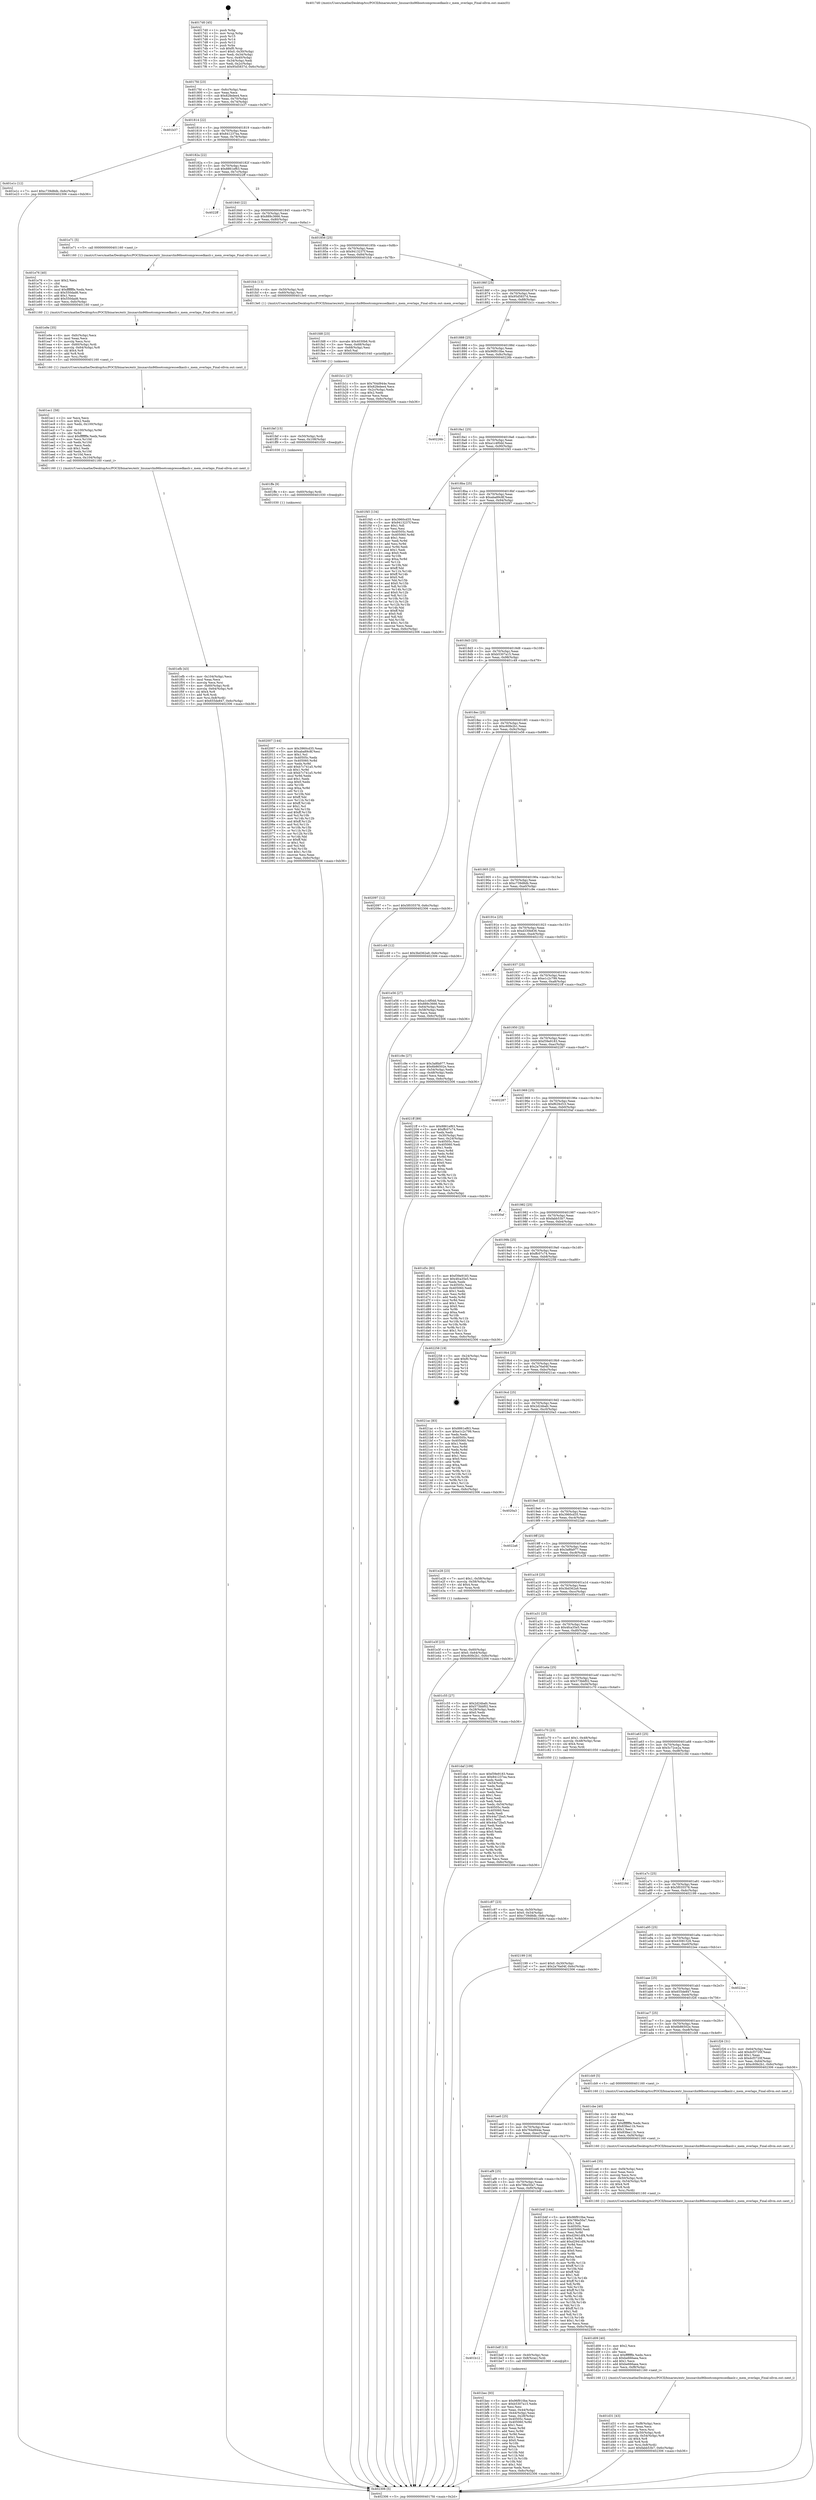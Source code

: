 digraph "0x4017d0" {
  label = "0x4017d0 (/mnt/c/Users/mathe/Desktop/tcc/POCII/binaries/extr_linuxarchx86bootcompressedkaslr.c_mem_overlaps_Final-ollvm.out::main(0))"
  labelloc = "t"
  node[shape=record]

  Entry [label="",width=0.3,height=0.3,shape=circle,fillcolor=black,style=filled]
  "0x4017fd" [label="{
     0x4017fd [23]\l
     | [instrs]\l
     &nbsp;&nbsp;0x4017fd \<+3\>: mov -0x6c(%rbp),%eax\l
     &nbsp;&nbsp;0x401800 \<+2\>: mov %eax,%ecx\l
     &nbsp;&nbsp;0x401802 \<+6\>: sub $0x82fedee4,%ecx\l
     &nbsp;&nbsp;0x401808 \<+3\>: mov %eax,-0x70(%rbp)\l
     &nbsp;&nbsp;0x40180b \<+3\>: mov %ecx,-0x74(%rbp)\l
     &nbsp;&nbsp;0x40180e \<+6\>: je 0000000000401b37 \<main+0x367\>\l
  }"]
  "0x401b37" [label="{
     0x401b37\l
  }", style=dashed]
  "0x401814" [label="{
     0x401814 [22]\l
     | [instrs]\l
     &nbsp;&nbsp;0x401814 \<+5\>: jmp 0000000000401819 \<main+0x49\>\l
     &nbsp;&nbsp;0x401819 \<+3\>: mov -0x70(%rbp),%eax\l
     &nbsp;&nbsp;0x40181c \<+5\>: sub $0x841237ea,%eax\l
     &nbsp;&nbsp;0x401821 \<+3\>: mov %eax,-0x78(%rbp)\l
     &nbsp;&nbsp;0x401824 \<+6\>: je 0000000000401e1c \<main+0x64c\>\l
  }"]
  Exit [label="",width=0.3,height=0.3,shape=circle,fillcolor=black,style=filled,peripheries=2]
  "0x401e1c" [label="{
     0x401e1c [12]\l
     | [instrs]\l
     &nbsp;&nbsp;0x401e1c \<+7\>: movl $0xc739d8db,-0x6c(%rbp)\l
     &nbsp;&nbsp;0x401e23 \<+5\>: jmp 0000000000402306 \<main+0xb36\>\l
  }"]
  "0x40182a" [label="{
     0x40182a [22]\l
     | [instrs]\l
     &nbsp;&nbsp;0x40182a \<+5\>: jmp 000000000040182f \<main+0x5f\>\l
     &nbsp;&nbsp;0x40182f \<+3\>: mov -0x70(%rbp),%eax\l
     &nbsp;&nbsp;0x401832 \<+5\>: sub $0x8861ef63,%eax\l
     &nbsp;&nbsp;0x401837 \<+3\>: mov %eax,-0x7c(%rbp)\l
     &nbsp;&nbsp;0x40183a \<+6\>: je 00000000004022ff \<main+0xb2f\>\l
  }"]
  "0x402007" [label="{
     0x402007 [144]\l
     | [instrs]\l
     &nbsp;&nbsp;0x402007 \<+5\>: mov $0x3960cd35,%eax\l
     &nbsp;&nbsp;0x40200c \<+5\>: mov $0xaba89c8f,%esi\l
     &nbsp;&nbsp;0x402011 \<+2\>: mov $0x1,%cl\l
     &nbsp;&nbsp;0x402013 \<+7\>: mov 0x40505c,%edx\l
     &nbsp;&nbsp;0x40201a \<+8\>: mov 0x405060,%r8d\l
     &nbsp;&nbsp;0x402022 \<+3\>: mov %edx,%r9d\l
     &nbsp;&nbsp;0x402025 \<+7\>: add $0xb7c741a5,%r9d\l
     &nbsp;&nbsp;0x40202c \<+4\>: sub $0x1,%r9d\l
     &nbsp;&nbsp;0x402030 \<+7\>: sub $0xb7c741a5,%r9d\l
     &nbsp;&nbsp;0x402037 \<+4\>: imul %r9d,%edx\l
     &nbsp;&nbsp;0x40203b \<+3\>: and $0x1,%edx\l
     &nbsp;&nbsp;0x40203e \<+3\>: cmp $0x0,%edx\l
     &nbsp;&nbsp;0x402041 \<+4\>: sete %r10b\l
     &nbsp;&nbsp;0x402045 \<+4\>: cmp $0xa,%r8d\l
     &nbsp;&nbsp;0x402049 \<+4\>: setl %r11b\l
     &nbsp;&nbsp;0x40204d \<+3\>: mov %r10b,%bl\l
     &nbsp;&nbsp;0x402050 \<+3\>: xor $0xff,%bl\l
     &nbsp;&nbsp;0x402053 \<+3\>: mov %r11b,%r14b\l
     &nbsp;&nbsp;0x402056 \<+4\>: xor $0xff,%r14b\l
     &nbsp;&nbsp;0x40205a \<+3\>: xor $0x1,%cl\l
     &nbsp;&nbsp;0x40205d \<+3\>: mov %bl,%r15b\l
     &nbsp;&nbsp;0x402060 \<+4\>: and $0xff,%r15b\l
     &nbsp;&nbsp;0x402064 \<+3\>: and %cl,%r10b\l
     &nbsp;&nbsp;0x402067 \<+3\>: mov %r14b,%r12b\l
     &nbsp;&nbsp;0x40206a \<+4\>: and $0xff,%r12b\l
     &nbsp;&nbsp;0x40206e \<+3\>: and %cl,%r11b\l
     &nbsp;&nbsp;0x402071 \<+3\>: or %r10b,%r15b\l
     &nbsp;&nbsp;0x402074 \<+3\>: or %r11b,%r12b\l
     &nbsp;&nbsp;0x402077 \<+3\>: xor %r12b,%r15b\l
     &nbsp;&nbsp;0x40207a \<+3\>: or %r14b,%bl\l
     &nbsp;&nbsp;0x40207d \<+3\>: xor $0xff,%bl\l
     &nbsp;&nbsp;0x402080 \<+3\>: or $0x1,%cl\l
     &nbsp;&nbsp;0x402083 \<+2\>: and %cl,%bl\l
     &nbsp;&nbsp;0x402085 \<+3\>: or %bl,%r15b\l
     &nbsp;&nbsp;0x402088 \<+4\>: test $0x1,%r15b\l
     &nbsp;&nbsp;0x40208c \<+3\>: cmovne %esi,%eax\l
     &nbsp;&nbsp;0x40208f \<+3\>: mov %eax,-0x6c(%rbp)\l
     &nbsp;&nbsp;0x402092 \<+5\>: jmp 0000000000402306 \<main+0xb36\>\l
  }"]
  "0x4022ff" [label="{
     0x4022ff\l
  }", style=dashed]
  "0x401840" [label="{
     0x401840 [22]\l
     | [instrs]\l
     &nbsp;&nbsp;0x401840 \<+5\>: jmp 0000000000401845 \<main+0x75\>\l
     &nbsp;&nbsp;0x401845 \<+3\>: mov -0x70(%rbp),%eax\l
     &nbsp;&nbsp;0x401848 \<+5\>: sub $0x889c3666,%eax\l
     &nbsp;&nbsp;0x40184d \<+3\>: mov %eax,-0x80(%rbp)\l
     &nbsp;&nbsp;0x401850 \<+6\>: je 0000000000401e71 \<main+0x6a1\>\l
  }"]
  "0x401ffe" [label="{
     0x401ffe [9]\l
     | [instrs]\l
     &nbsp;&nbsp;0x401ffe \<+4\>: mov -0x60(%rbp),%rdi\l
     &nbsp;&nbsp;0x402002 \<+5\>: call 0000000000401030 \<free@plt\>\l
     | [calls]\l
     &nbsp;&nbsp;0x401030 \{1\} (unknown)\l
  }"]
  "0x401e71" [label="{
     0x401e71 [5]\l
     | [instrs]\l
     &nbsp;&nbsp;0x401e71 \<+5\>: call 0000000000401160 \<next_i\>\l
     | [calls]\l
     &nbsp;&nbsp;0x401160 \{1\} (/mnt/c/Users/mathe/Desktop/tcc/POCII/binaries/extr_linuxarchx86bootcompressedkaslr.c_mem_overlaps_Final-ollvm.out::next_i)\l
  }"]
  "0x401856" [label="{
     0x401856 [25]\l
     | [instrs]\l
     &nbsp;&nbsp;0x401856 \<+5\>: jmp 000000000040185b \<main+0x8b\>\l
     &nbsp;&nbsp;0x40185b \<+3\>: mov -0x70(%rbp),%eax\l
     &nbsp;&nbsp;0x40185e \<+5\>: sub $0x9413237f,%eax\l
     &nbsp;&nbsp;0x401863 \<+6\>: mov %eax,-0x84(%rbp)\l
     &nbsp;&nbsp;0x401869 \<+6\>: je 0000000000401fcb \<main+0x7fb\>\l
  }"]
  "0x401fef" [label="{
     0x401fef [15]\l
     | [instrs]\l
     &nbsp;&nbsp;0x401fef \<+4\>: mov -0x50(%rbp),%rdi\l
     &nbsp;&nbsp;0x401ff3 \<+6\>: mov %eax,-0x108(%rbp)\l
     &nbsp;&nbsp;0x401ff9 \<+5\>: call 0000000000401030 \<free@plt\>\l
     | [calls]\l
     &nbsp;&nbsp;0x401030 \{1\} (unknown)\l
  }"]
  "0x401fcb" [label="{
     0x401fcb [13]\l
     | [instrs]\l
     &nbsp;&nbsp;0x401fcb \<+4\>: mov -0x50(%rbp),%rdi\l
     &nbsp;&nbsp;0x401fcf \<+4\>: mov -0x60(%rbp),%rsi\l
     &nbsp;&nbsp;0x401fd3 \<+5\>: call 00000000004013e0 \<mem_overlaps\>\l
     | [calls]\l
     &nbsp;&nbsp;0x4013e0 \{1\} (/mnt/c/Users/mathe/Desktop/tcc/POCII/binaries/extr_linuxarchx86bootcompressedkaslr.c_mem_overlaps_Final-ollvm.out::mem_overlaps)\l
  }"]
  "0x40186f" [label="{
     0x40186f [25]\l
     | [instrs]\l
     &nbsp;&nbsp;0x40186f \<+5\>: jmp 0000000000401874 \<main+0xa4\>\l
     &nbsp;&nbsp;0x401874 \<+3\>: mov -0x70(%rbp),%eax\l
     &nbsp;&nbsp;0x401877 \<+5\>: sub $0x95d5837d,%eax\l
     &nbsp;&nbsp;0x40187c \<+6\>: mov %eax,-0x88(%rbp)\l
     &nbsp;&nbsp;0x401882 \<+6\>: je 0000000000401b1c \<main+0x34c\>\l
  }"]
  "0x401fd8" [label="{
     0x401fd8 [23]\l
     | [instrs]\l
     &nbsp;&nbsp;0x401fd8 \<+10\>: movabs $0x4030b6,%rdi\l
     &nbsp;&nbsp;0x401fe2 \<+3\>: mov %eax,-0x68(%rbp)\l
     &nbsp;&nbsp;0x401fe5 \<+3\>: mov -0x68(%rbp),%esi\l
     &nbsp;&nbsp;0x401fe8 \<+2\>: mov $0x0,%al\l
     &nbsp;&nbsp;0x401fea \<+5\>: call 0000000000401040 \<printf@plt\>\l
     | [calls]\l
     &nbsp;&nbsp;0x401040 \{1\} (unknown)\l
  }"]
  "0x401b1c" [label="{
     0x401b1c [27]\l
     | [instrs]\l
     &nbsp;&nbsp;0x401b1c \<+5\>: mov $0x764d944e,%eax\l
     &nbsp;&nbsp;0x401b21 \<+5\>: mov $0x82fedee4,%ecx\l
     &nbsp;&nbsp;0x401b26 \<+3\>: mov -0x2c(%rbp),%edx\l
     &nbsp;&nbsp;0x401b29 \<+3\>: cmp $0x2,%edx\l
     &nbsp;&nbsp;0x401b2c \<+3\>: cmovne %ecx,%eax\l
     &nbsp;&nbsp;0x401b2f \<+3\>: mov %eax,-0x6c(%rbp)\l
     &nbsp;&nbsp;0x401b32 \<+5\>: jmp 0000000000402306 \<main+0xb36\>\l
  }"]
  "0x401888" [label="{
     0x401888 [25]\l
     | [instrs]\l
     &nbsp;&nbsp;0x401888 \<+5\>: jmp 000000000040188d \<main+0xbd\>\l
     &nbsp;&nbsp;0x40188d \<+3\>: mov -0x70(%rbp),%eax\l
     &nbsp;&nbsp;0x401890 \<+5\>: sub $0x96f910be,%eax\l
     &nbsp;&nbsp;0x401895 \<+6\>: mov %eax,-0x8c(%rbp)\l
     &nbsp;&nbsp;0x40189b \<+6\>: je 000000000040226b \<main+0xa9b\>\l
  }"]
  "0x402306" [label="{
     0x402306 [5]\l
     | [instrs]\l
     &nbsp;&nbsp;0x402306 \<+5\>: jmp 00000000004017fd \<main+0x2d\>\l
  }"]
  "0x4017d0" [label="{
     0x4017d0 [45]\l
     | [instrs]\l
     &nbsp;&nbsp;0x4017d0 \<+1\>: push %rbp\l
     &nbsp;&nbsp;0x4017d1 \<+3\>: mov %rsp,%rbp\l
     &nbsp;&nbsp;0x4017d4 \<+2\>: push %r15\l
     &nbsp;&nbsp;0x4017d6 \<+2\>: push %r14\l
     &nbsp;&nbsp;0x4017d8 \<+2\>: push %r12\l
     &nbsp;&nbsp;0x4017da \<+1\>: push %rbx\l
     &nbsp;&nbsp;0x4017db \<+7\>: sub $0xf0,%rsp\l
     &nbsp;&nbsp;0x4017e2 \<+7\>: movl $0x0,-0x30(%rbp)\l
     &nbsp;&nbsp;0x4017e9 \<+3\>: mov %edi,-0x34(%rbp)\l
     &nbsp;&nbsp;0x4017ec \<+4\>: mov %rsi,-0x40(%rbp)\l
     &nbsp;&nbsp;0x4017f0 \<+3\>: mov -0x34(%rbp),%edi\l
     &nbsp;&nbsp;0x4017f3 \<+3\>: mov %edi,-0x2c(%rbp)\l
     &nbsp;&nbsp;0x4017f6 \<+7\>: movl $0x95d5837d,-0x6c(%rbp)\l
  }"]
  "0x401efb" [label="{
     0x401efb [43]\l
     | [instrs]\l
     &nbsp;&nbsp;0x401efb \<+6\>: mov -0x104(%rbp),%ecx\l
     &nbsp;&nbsp;0x401f01 \<+3\>: imul %eax,%ecx\l
     &nbsp;&nbsp;0x401f04 \<+3\>: movslq %ecx,%rsi\l
     &nbsp;&nbsp;0x401f07 \<+4\>: mov -0x60(%rbp),%rdi\l
     &nbsp;&nbsp;0x401f0b \<+4\>: movslq -0x64(%rbp),%r8\l
     &nbsp;&nbsp;0x401f0f \<+4\>: shl $0x4,%r8\l
     &nbsp;&nbsp;0x401f13 \<+3\>: add %r8,%rdi\l
     &nbsp;&nbsp;0x401f16 \<+4\>: mov %rsi,0x8(%rdi)\l
     &nbsp;&nbsp;0x401f1a \<+7\>: movl $0x655de847,-0x6c(%rbp)\l
     &nbsp;&nbsp;0x401f21 \<+5\>: jmp 0000000000402306 \<main+0xb36\>\l
  }"]
  "0x40226b" [label="{
     0x40226b\l
  }", style=dashed]
  "0x4018a1" [label="{
     0x4018a1 [25]\l
     | [instrs]\l
     &nbsp;&nbsp;0x4018a1 \<+5\>: jmp 00000000004018a6 \<main+0xd6\>\l
     &nbsp;&nbsp;0x4018a6 \<+3\>: mov -0x70(%rbp),%eax\l
     &nbsp;&nbsp;0x4018a9 \<+5\>: sub $0xa1c4f0dd,%eax\l
     &nbsp;&nbsp;0x4018ae \<+6\>: mov %eax,-0x90(%rbp)\l
     &nbsp;&nbsp;0x4018b4 \<+6\>: je 0000000000401f45 \<main+0x775\>\l
  }"]
  "0x401ec1" [label="{
     0x401ec1 [58]\l
     | [instrs]\l
     &nbsp;&nbsp;0x401ec1 \<+2\>: xor %ecx,%ecx\l
     &nbsp;&nbsp;0x401ec3 \<+5\>: mov $0x2,%edx\l
     &nbsp;&nbsp;0x401ec8 \<+6\>: mov %edx,-0x100(%rbp)\l
     &nbsp;&nbsp;0x401ece \<+1\>: cltd\l
     &nbsp;&nbsp;0x401ecf \<+7\>: mov -0x100(%rbp),%r9d\l
     &nbsp;&nbsp;0x401ed6 \<+3\>: idiv %r9d\l
     &nbsp;&nbsp;0x401ed9 \<+6\>: imul $0xfffffffe,%edx,%edx\l
     &nbsp;&nbsp;0x401edf \<+3\>: mov %ecx,%r10d\l
     &nbsp;&nbsp;0x401ee2 \<+3\>: sub %edx,%r10d\l
     &nbsp;&nbsp;0x401ee5 \<+2\>: mov %ecx,%edx\l
     &nbsp;&nbsp;0x401ee7 \<+3\>: sub $0x1,%edx\l
     &nbsp;&nbsp;0x401eea \<+3\>: add %edx,%r10d\l
     &nbsp;&nbsp;0x401eed \<+3\>: sub %r10d,%ecx\l
     &nbsp;&nbsp;0x401ef0 \<+6\>: mov %ecx,-0x104(%rbp)\l
     &nbsp;&nbsp;0x401ef6 \<+5\>: call 0000000000401160 \<next_i\>\l
     | [calls]\l
     &nbsp;&nbsp;0x401160 \{1\} (/mnt/c/Users/mathe/Desktop/tcc/POCII/binaries/extr_linuxarchx86bootcompressedkaslr.c_mem_overlaps_Final-ollvm.out::next_i)\l
  }"]
  "0x401f45" [label="{
     0x401f45 [134]\l
     | [instrs]\l
     &nbsp;&nbsp;0x401f45 \<+5\>: mov $0x3960cd35,%eax\l
     &nbsp;&nbsp;0x401f4a \<+5\>: mov $0x9413237f,%ecx\l
     &nbsp;&nbsp;0x401f4f \<+2\>: mov $0x1,%dl\l
     &nbsp;&nbsp;0x401f51 \<+2\>: xor %esi,%esi\l
     &nbsp;&nbsp;0x401f53 \<+7\>: mov 0x40505c,%edi\l
     &nbsp;&nbsp;0x401f5a \<+8\>: mov 0x405060,%r8d\l
     &nbsp;&nbsp;0x401f62 \<+3\>: sub $0x1,%esi\l
     &nbsp;&nbsp;0x401f65 \<+3\>: mov %edi,%r9d\l
     &nbsp;&nbsp;0x401f68 \<+3\>: add %esi,%r9d\l
     &nbsp;&nbsp;0x401f6b \<+4\>: imul %r9d,%edi\l
     &nbsp;&nbsp;0x401f6f \<+3\>: and $0x1,%edi\l
     &nbsp;&nbsp;0x401f72 \<+3\>: cmp $0x0,%edi\l
     &nbsp;&nbsp;0x401f75 \<+4\>: sete %r10b\l
     &nbsp;&nbsp;0x401f79 \<+4\>: cmp $0xa,%r8d\l
     &nbsp;&nbsp;0x401f7d \<+4\>: setl %r11b\l
     &nbsp;&nbsp;0x401f81 \<+3\>: mov %r10b,%bl\l
     &nbsp;&nbsp;0x401f84 \<+3\>: xor $0xff,%bl\l
     &nbsp;&nbsp;0x401f87 \<+3\>: mov %r11b,%r14b\l
     &nbsp;&nbsp;0x401f8a \<+4\>: xor $0xff,%r14b\l
     &nbsp;&nbsp;0x401f8e \<+3\>: xor $0x0,%dl\l
     &nbsp;&nbsp;0x401f91 \<+3\>: mov %bl,%r15b\l
     &nbsp;&nbsp;0x401f94 \<+4\>: and $0x0,%r15b\l
     &nbsp;&nbsp;0x401f98 \<+3\>: and %dl,%r10b\l
     &nbsp;&nbsp;0x401f9b \<+3\>: mov %r14b,%r12b\l
     &nbsp;&nbsp;0x401f9e \<+4\>: and $0x0,%r12b\l
     &nbsp;&nbsp;0x401fa2 \<+3\>: and %dl,%r11b\l
     &nbsp;&nbsp;0x401fa5 \<+3\>: or %r10b,%r15b\l
     &nbsp;&nbsp;0x401fa8 \<+3\>: or %r11b,%r12b\l
     &nbsp;&nbsp;0x401fab \<+3\>: xor %r12b,%r15b\l
     &nbsp;&nbsp;0x401fae \<+3\>: or %r14b,%bl\l
     &nbsp;&nbsp;0x401fb1 \<+3\>: xor $0xff,%bl\l
     &nbsp;&nbsp;0x401fb4 \<+3\>: or $0x0,%dl\l
     &nbsp;&nbsp;0x401fb7 \<+2\>: and %dl,%bl\l
     &nbsp;&nbsp;0x401fb9 \<+3\>: or %bl,%r15b\l
     &nbsp;&nbsp;0x401fbc \<+4\>: test $0x1,%r15b\l
     &nbsp;&nbsp;0x401fc0 \<+3\>: cmovne %ecx,%eax\l
     &nbsp;&nbsp;0x401fc3 \<+3\>: mov %eax,-0x6c(%rbp)\l
     &nbsp;&nbsp;0x401fc6 \<+5\>: jmp 0000000000402306 \<main+0xb36\>\l
  }"]
  "0x4018ba" [label="{
     0x4018ba [25]\l
     | [instrs]\l
     &nbsp;&nbsp;0x4018ba \<+5\>: jmp 00000000004018bf \<main+0xef\>\l
     &nbsp;&nbsp;0x4018bf \<+3\>: mov -0x70(%rbp),%eax\l
     &nbsp;&nbsp;0x4018c2 \<+5\>: sub $0xaba89c8f,%eax\l
     &nbsp;&nbsp;0x4018c7 \<+6\>: mov %eax,-0x94(%rbp)\l
     &nbsp;&nbsp;0x4018cd \<+6\>: je 0000000000402097 \<main+0x8c7\>\l
  }"]
  "0x401e9e" [label="{
     0x401e9e [35]\l
     | [instrs]\l
     &nbsp;&nbsp;0x401e9e \<+6\>: mov -0xfc(%rbp),%ecx\l
     &nbsp;&nbsp;0x401ea4 \<+3\>: imul %eax,%ecx\l
     &nbsp;&nbsp;0x401ea7 \<+3\>: movslq %ecx,%rsi\l
     &nbsp;&nbsp;0x401eaa \<+4\>: mov -0x60(%rbp),%rdi\l
     &nbsp;&nbsp;0x401eae \<+4\>: movslq -0x64(%rbp),%r8\l
     &nbsp;&nbsp;0x401eb2 \<+4\>: shl $0x4,%r8\l
     &nbsp;&nbsp;0x401eb6 \<+3\>: add %r8,%rdi\l
     &nbsp;&nbsp;0x401eb9 \<+3\>: mov %rsi,(%rdi)\l
     &nbsp;&nbsp;0x401ebc \<+5\>: call 0000000000401160 \<next_i\>\l
     | [calls]\l
     &nbsp;&nbsp;0x401160 \{1\} (/mnt/c/Users/mathe/Desktop/tcc/POCII/binaries/extr_linuxarchx86bootcompressedkaslr.c_mem_overlaps_Final-ollvm.out::next_i)\l
  }"]
  "0x402097" [label="{
     0x402097 [12]\l
     | [instrs]\l
     &nbsp;&nbsp;0x402097 \<+7\>: movl $0x5f035578,-0x6c(%rbp)\l
     &nbsp;&nbsp;0x40209e \<+5\>: jmp 0000000000402306 \<main+0xb36\>\l
  }"]
  "0x4018d3" [label="{
     0x4018d3 [25]\l
     | [instrs]\l
     &nbsp;&nbsp;0x4018d3 \<+5\>: jmp 00000000004018d8 \<main+0x108\>\l
     &nbsp;&nbsp;0x4018d8 \<+3\>: mov -0x70(%rbp),%eax\l
     &nbsp;&nbsp;0x4018db \<+5\>: sub $0xb5307a15,%eax\l
     &nbsp;&nbsp;0x4018e0 \<+6\>: mov %eax,-0x98(%rbp)\l
     &nbsp;&nbsp;0x4018e6 \<+6\>: je 0000000000401c49 \<main+0x479\>\l
  }"]
  "0x401e76" [label="{
     0x401e76 [40]\l
     | [instrs]\l
     &nbsp;&nbsp;0x401e76 \<+5\>: mov $0x2,%ecx\l
     &nbsp;&nbsp;0x401e7b \<+1\>: cltd\l
     &nbsp;&nbsp;0x401e7c \<+2\>: idiv %ecx\l
     &nbsp;&nbsp;0x401e7e \<+6\>: imul $0xfffffffe,%edx,%ecx\l
     &nbsp;&nbsp;0x401e84 \<+6\>: sub $0x550dad6,%ecx\l
     &nbsp;&nbsp;0x401e8a \<+3\>: add $0x1,%ecx\l
     &nbsp;&nbsp;0x401e8d \<+6\>: add $0x550dad6,%ecx\l
     &nbsp;&nbsp;0x401e93 \<+6\>: mov %ecx,-0xfc(%rbp)\l
     &nbsp;&nbsp;0x401e99 \<+5\>: call 0000000000401160 \<next_i\>\l
     | [calls]\l
     &nbsp;&nbsp;0x401160 \{1\} (/mnt/c/Users/mathe/Desktop/tcc/POCII/binaries/extr_linuxarchx86bootcompressedkaslr.c_mem_overlaps_Final-ollvm.out::next_i)\l
  }"]
  "0x401c49" [label="{
     0x401c49 [12]\l
     | [instrs]\l
     &nbsp;&nbsp;0x401c49 \<+7\>: movl $0x3bd362a9,-0x6c(%rbp)\l
     &nbsp;&nbsp;0x401c50 \<+5\>: jmp 0000000000402306 \<main+0xb36\>\l
  }"]
  "0x4018ec" [label="{
     0x4018ec [25]\l
     | [instrs]\l
     &nbsp;&nbsp;0x4018ec \<+5\>: jmp 00000000004018f1 \<main+0x121\>\l
     &nbsp;&nbsp;0x4018f1 \<+3\>: mov -0x70(%rbp),%eax\l
     &nbsp;&nbsp;0x4018f4 \<+5\>: sub $0xc60fe2b1,%eax\l
     &nbsp;&nbsp;0x4018f9 \<+6\>: mov %eax,-0x9c(%rbp)\l
     &nbsp;&nbsp;0x4018ff \<+6\>: je 0000000000401e56 \<main+0x686\>\l
  }"]
  "0x401e3f" [label="{
     0x401e3f [23]\l
     | [instrs]\l
     &nbsp;&nbsp;0x401e3f \<+4\>: mov %rax,-0x60(%rbp)\l
     &nbsp;&nbsp;0x401e43 \<+7\>: movl $0x0,-0x64(%rbp)\l
     &nbsp;&nbsp;0x401e4a \<+7\>: movl $0xc60fe2b1,-0x6c(%rbp)\l
     &nbsp;&nbsp;0x401e51 \<+5\>: jmp 0000000000402306 \<main+0xb36\>\l
  }"]
  "0x401e56" [label="{
     0x401e56 [27]\l
     | [instrs]\l
     &nbsp;&nbsp;0x401e56 \<+5\>: mov $0xa1c4f0dd,%eax\l
     &nbsp;&nbsp;0x401e5b \<+5\>: mov $0x889c3666,%ecx\l
     &nbsp;&nbsp;0x401e60 \<+3\>: mov -0x64(%rbp),%edx\l
     &nbsp;&nbsp;0x401e63 \<+3\>: cmp -0x58(%rbp),%edx\l
     &nbsp;&nbsp;0x401e66 \<+3\>: cmovl %ecx,%eax\l
     &nbsp;&nbsp;0x401e69 \<+3\>: mov %eax,-0x6c(%rbp)\l
     &nbsp;&nbsp;0x401e6c \<+5\>: jmp 0000000000402306 \<main+0xb36\>\l
  }"]
  "0x401905" [label="{
     0x401905 [25]\l
     | [instrs]\l
     &nbsp;&nbsp;0x401905 \<+5\>: jmp 000000000040190a \<main+0x13a\>\l
     &nbsp;&nbsp;0x40190a \<+3\>: mov -0x70(%rbp),%eax\l
     &nbsp;&nbsp;0x40190d \<+5\>: sub $0xc739d8db,%eax\l
     &nbsp;&nbsp;0x401912 \<+6\>: mov %eax,-0xa0(%rbp)\l
     &nbsp;&nbsp;0x401918 \<+6\>: je 0000000000401c9e \<main+0x4ce\>\l
  }"]
  "0x401d31" [label="{
     0x401d31 [43]\l
     | [instrs]\l
     &nbsp;&nbsp;0x401d31 \<+6\>: mov -0xf8(%rbp),%ecx\l
     &nbsp;&nbsp;0x401d37 \<+3\>: imul %eax,%ecx\l
     &nbsp;&nbsp;0x401d3a \<+3\>: movslq %ecx,%rsi\l
     &nbsp;&nbsp;0x401d3d \<+4\>: mov -0x50(%rbp),%rdi\l
     &nbsp;&nbsp;0x401d41 \<+4\>: movslq -0x54(%rbp),%r8\l
     &nbsp;&nbsp;0x401d45 \<+4\>: shl $0x4,%r8\l
     &nbsp;&nbsp;0x401d49 \<+3\>: add %r8,%rdi\l
     &nbsp;&nbsp;0x401d4c \<+4\>: mov %rsi,0x8(%rdi)\l
     &nbsp;&nbsp;0x401d50 \<+7\>: movl $0xfabb53b7,-0x6c(%rbp)\l
     &nbsp;&nbsp;0x401d57 \<+5\>: jmp 0000000000402306 \<main+0xb36\>\l
  }"]
  "0x401c9e" [label="{
     0x401c9e [27]\l
     | [instrs]\l
     &nbsp;&nbsp;0x401c9e \<+5\>: mov $0x3a8fa977,%eax\l
     &nbsp;&nbsp;0x401ca3 \<+5\>: mov $0x6b86502e,%ecx\l
     &nbsp;&nbsp;0x401ca8 \<+3\>: mov -0x54(%rbp),%edx\l
     &nbsp;&nbsp;0x401cab \<+3\>: cmp -0x48(%rbp),%edx\l
     &nbsp;&nbsp;0x401cae \<+3\>: cmovl %ecx,%eax\l
     &nbsp;&nbsp;0x401cb1 \<+3\>: mov %eax,-0x6c(%rbp)\l
     &nbsp;&nbsp;0x401cb4 \<+5\>: jmp 0000000000402306 \<main+0xb36\>\l
  }"]
  "0x40191e" [label="{
     0x40191e [25]\l
     | [instrs]\l
     &nbsp;&nbsp;0x40191e \<+5\>: jmp 0000000000401923 \<main+0x153\>\l
     &nbsp;&nbsp;0x401923 \<+3\>: mov -0x70(%rbp),%eax\l
     &nbsp;&nbsp;0x401926 \<+5\>: sub $0xd330b836,%eax\l
     &nbsp;&nbsp;0x40192b \<+6\>: mov %eax,-0xa4(%rbp)\l
     &nbsp;&nbsp;0x401931 \<+6\>: je 0000000000402102 \<main+0x932\>\l
  }"]
  "0x401d09" [label="{
     0x401d09 [40]\l
     | [instrs]\l
     &nbsp;&nbsp;0x401d09 \<+5\>: mov $0x2,%ecx\l
     &nbsp;&nbsp;0x401d0e \<+1\>: cltd\l
     &nbsp;&nbsp;0x401d0f \<+2\>: idiv %ecx\l
     &nbsp;&nbsp;0x401d11 \<+6\>: imul $0xfffffffe,%edx,%ecx\l
     &nbsp;&nbsp;0x401d17 \<+6\>: sub $0xbe666aea,%ecx\l
     &nbsp;&nbsp;0x401d1d \<+3\>: add $0x1,%ecx\l
     &nbsp;&nbsp;0x401d20 \<+6\>: add $0xbe666aea,%ecx\l
     &nbsp;&nbsp;0x401d26 \<+6\>: mov %ecx,-0xf8(%rbp)\l
     &nbsp;&nbsp;0x401d2c \<+5\>: call 0000000000401160 \<next_i\>\l
     | [calls]\l
     &nbsp;&nbsp;0x401160 \{1\} (/mnt/c/Users/mathe/Desktop/tcc/POCII/binaries/extr_linuxarchx86bootcompressedkaslr.c_mem_overlaps_Final-ollvm.out::next_i)\l
  }"]
  "0x402102" [label="{
     0x402102\l
  }", style=dashed]
  "0x401937" [label="{
     0x401937 [25]\l
     | [instrs]\l
     &nbsp;&nbsp;0x401937 \<+5\>: jmp 000000000040193c \<main+0x16c\>\l
     &nbsp;&nbsp;0x40193c \<+3\>: mov -0x70(%rbp),%eax\l
     &nbsp;&nbsp;0x40193f \<+5\>: sub $0xe1c2c799,%eax\l
     &nbsp;&nbsp;0x401944 \<+6\>: mov %eax,-0xa8(%rbp)\l
     &nbsp;&nbsp;0x40194a \<+6\>: je 00000000004021ff \<main+0xa2f\>\l
  }"]
  "0x401ce6" [label="{
     0x401ce6 [35]\l
     | [instrs]\l
     &nbsp;&nbsp;0x401ce6 \<+6\>: mov -0xf4(%rbp),%ecx\l
     &nbsp;&nbsp;0x401cec \<+3\>: imul %eax,%ecx\l
     &nbsp;&nbsp;0x401cef \<+3\>: movslq %ecx,%rsi\l
     &nbsp;&nbsp;0x401cf2 \<+4\>: mov -0x50(%rbp),%rdi\l
     &nbsp;&nbsp;0x401cf6 \<+4\>: movslq -0x54(%rbp),%r8\l
     &nbsp;&nbsp;0x401cfa \<+4\>: shl $0x4,%r8\l
     &nbsp;&nbsp;0x401cfe \<+3\>: add %r8,%rdi\l
     &nbsp;&nbsp;0x401d01 \<+3\>: mov %rsi,(%rdi)\l
     &nbsp;&nbsp;0x401d04 \<+5\>: call 0000000000401160 \<next_i\>\l
     | [calls]\l
     &nbsp;&nbsp;0x401160 \{1\} (/mnt/c/Users/mathe/Desktop/tcc/POCII/binaries/extr_linuxarchx86bootcompressedkaslr.c_mem_overlaps_Final-ollvm.out::next_i)\l
  }"]
  "0x4021ff" [label="{
     0x4021ff [89]\l
     | [instrs]\l
     &nbsp;&nbsp;0x4021ff \<+5\>: mov $0x8861ef63,%eax\l
     &nbsp;&nbsp;0x402204 \<+5\>: mov $0xffc07c74,%ecx\l
     &nbsp;&nbsp;0x402209 \<+2\>: xor %edx,%edx\l
     &nbsp;&nbsp;0x40220b \<+3\>: mov -0x30(%rbp),%esi\l
     &nbsp;&nbsp;0x40220e \<+3\>: mov %esi,-0x24(%rbp)\l
     &nbsp;&nbsp;0x402211 \<+7\>: mov 0x40505c,%esi\l
     &nbsp;&nbsp;0x402218 \<+7\>: mov 0x405060,%edi\l
     &nbsp;&nbsp;0x40221f \<+3\>: sub $0x1,%edx\l
     &nbsp;&nbsp;0x402222 \<+3\>: mov %esi,%r8d\l
     &nbsp;&nbsp;0x402225 \<+3\>: add %edx,%r8d\l
     &nbsp;&nbsp;0x402228 \<+4\>: imul %r8d,%esi\l
     &nbsp;&nbsp;0x40222c \<+3\>: and $0x1,%esi\l
     &nbsp;&nbsp;0x40222f \<+3\>: cmp $0x0,%esi\l
     &nbsp;&nbsp;0x402232 \<+4\>: sete %r9b\l
     &nbsp;&nbsp;0x402236 \<+3\>: cmp $0xa,%edi\l
     &nbsp;&nbsp;0x402239 \<+4\>: setl %r10b\l
     &nbsp;&nbsp;0x40223d \<+3\>: mov %r9b,%r11b\l
     &nbsp;&nbsp;0x402240 \<+3\>: and %r10b,%r11b\l
     &nbsp;&nbsp;0x402243 \<+3\>: xor %r10b,%r9b\l
     &nbsp;&nbsp;0x402246 \<+3\>: or %r9b,%r11b\l
     &nbsp;&nbsp;0x402249 \<+4\>: test $0x1,%r11b\l
     &nbsp;&nbsp;0x40224d \<+3\>: cmovne %ecx,%eax\l
     &nbsp;&nbsp;0x402250 \<+3\>: mov %eax,-0x6c(%rbp)\l
     &nbsp;&nbsp;0x402253 \<+5\>: jmp 0000000000402306 \<main+0xb36\>\l
  }"]
  "0x401950" [label="{
     0x401950 [25]\l
     | [instrs]\l
     &nbsp;&nbsp;0x401950 \<+5\>: jmp 0000000000401955 \<main+0x185\>\l
     &nbsp;&nbsp;0x401955 \<+3\>: mov -0x70(%rbp),%eax\l
     &nbsp;&nbsp;0x401958 \<+5\>: sub $0xf39e9183,%eax\l
     &nbsp;&nbsp;0x40195d \<+6\>: mov %eax,-0xac(%rbp)\l
     &nbsp;&nbsp;0x401963 \<+6\>: je 0000000000402287 \<main+0xab7\>\l
  }"]
  "0x401cbe" [label="{
     0x401cbe [40]\l
     | [instrs]\l
     &nbsp;&nbsp;0x401cbe \<+5\>: mov $0x2,%ecx\l
     &nbsp;&nbsp;0x401cc3 \<+1\>: cltd\l
     &nbsp;&nbsp;0x401cc4 \<+2\>: idiv %ecx\l
     &nbsp;&nbsp;0x401cc6 \<+6\>: imul $0xfffffffe,%edx,%ecx\l
     &nbsp;&nbsp;0x401ccc \<+6\>: add $0x83fea11b,%ecx\l
     &nbsp;&nbsp;0x401cd2 \<+3\>: add $0x1,%ecx\l
     &nbsp;&nbsp;0x401cd5 \<+6\>: sub $0x83fea11b,%ecx\l
     &nbsp;&nbsp;0x401cdb \<+6\>: mov %ecx,-0xf4(%rbp)\l
     &nbsp;&nbsp;0x401ce1 \<+5\>: call 0000000000401160 \<next_i\>\l
     | [calls]\l
     &nbsp;&nbsp;0x401160 \{1\} (/mnt/c/Users/mathe/Desktop/tcc/POCII/binaries/extr_linuxarchx86bootcompressedkaslr.c_mem_overlaps_Final-ollvm.out::next_i)\l
  }"]
  "0x402287" [label="{
     0x402287\l
  }", style=dashed]
  "0x401969" [label="{
     0x401969 [25]\l
     | [instrs]\l
     &nbsp;&nbsp;0x401969 \<+5\>: jmp 000000000040196e \<main+0x19e\>\l
     &nbsp;&nbsp;0x40196e \<+3\>: mov -0x70(%rbp),%eax\l
     &nbsp;&nbsp;0x401971 \<+5\>: sub $0xf629cf10,%eax\l
     &nbsp;&nbsp;0x401976 \<+6\>: mov %eax,-0xb0(%rbp)\l
     &nbsp;&nbsp;0x40197c \<+6\>: je 00000000004020af \<main+0x8df\>\l
  }"]
  "0x401c87" [label="{
     0x401c87 [23]\l
     | [instrs]\l
     &nbsp;&nbsp;0x401c87 \<+4\>: mov %rax,-0x50(%rbp)\l
     &nbsp;&nbsp;0x401c8b \<+7\>: movl $0x0,-0x54(%rbp)\l
     &nbsp;&nbsp;0x401c92 \<+7\>: movl $0xc739d8db,-0x6c(%rbp)\l
     &nbsp;&nbsp;0x401c99 \<+5\>: jmp 0000000000402306 \<main+0xb36\>\l
  }"]
  "0x4020af" [label="{
     0x4020af\l
  }", style=dashed]
  "0x401982" [label="{
     0x401982 [25]\l
     | [instrs]\l
     &nbsp;&nbsp;0x401982 \<+5\>: jmp 0000000000401987 \<main+0x1b7\>\l
     &nbsp;&nbsp;0x401987 \<+3\>: mov -0x70(%rbp),%eax\l
     &nbsp;&nbsp;0x40198a \<+5\>: sub $0xfabb53b7,%eax\l
     &nbsp;&nbsp;0x40198f \<+6\>: mov %eax,-0xb4(%rbp)\l
     &nbsp;&nbsp;0x401995 \<+6\>: je 0000000000401d5c \<main+0x58c\>\l
  }"]
  "0x401bec" [label="{
     0x401bec [93]\l
     | [instrs]\l
     &nbsp;&nbsp;0x401bec \<+5\>: mov $0x96f910be,%ecx\l
     &nbsp;&nbsp;0x401bf1 \<+5\>: mov $0xb5307a15,%edx\l
     &nbsp;&nbsp;0x401bf6 \<+2\>: xor %esi,%esi\l
     &nbsp;&nbsp;0x401bf8 \<+3\>: mov %eax,-0x44(%rbp)\l
     &nbsp;&nbsp;0x401bfb \<+3\>: mov -0x44(%rbp),%eax\l
     &nbsp;&nbsp;0x401bfe \<+3\>: mov %eax,-0x28(%rbp)\l
     &nbsp;&nbsp;0x401c01 \<+7\>: mov 0x40505c,%eax\l
     &nbsp;&nbsp;0x401c08 \<+8\>: mov 0x405060,%r8d\l
     &nbsp;&nbsp;0x401c10 \<+3\>: sub $0x1,%esi\l
     &nbsp;&nbsp;0x401c13 \<+3\>: mov %eax,%r9d\l
     &nbsp;&nbsp;0x401c16 \<+3\>: add %esi,%r9d\l
     &nbsp;&nbsp;0x401c19 \<+4\>: imul %r9d,%eax\l
     &nbsp;&nbsp;0x401c1d \<+3\>: and $0x1,%eax\l
     &nbsp;&nbsp;0x401c20 \<+3\>: cmp $0x0,%eax\l
     &nbsp;&nbsp;0x401c23 \<+4\>: sete %r10b\l
     &nbsp;&nbsp;0x401c27 \<+4\>: cmp $0xa,%r8d\l
     &nbsp;&nbsp;0x401c2b \<+4\>: setl %r11b\l
     &nbsp;&nbsp;0x401c2f \<+3\>: mov %r10b,%bl\l
     &nbsp;&nbsp;0x401c32 \<+3\>: and %r11b,%bl\l
     &nbsp;&nbsp;0x401c35 \<+3\>: xor %r11b,%r10b\l
     &nbsp;&nbsp;0x401c38 \<+3\>: or %r10b,%bl\l
     &nbsp;&nbsp;0x401c3b \<+3\>: test $0x1,%bl\l
     &nbsp;&nbsp;0x401c3e \<+3\>: cmovne %edx,%ecx\l
     &nbsp;&nbsp;0x401c41 \<+3\>: mov %ecx,-0x6c(%rbp)\l
     &nbsp;&nbsp;0x401c44 \<+5\>: jmp 0000000000402306 \<main+0xb36\>\l
  }"]
  "0x401d5c" [label="{
     0x401d5c [83]\l
     | [instrs]\l
     &nbsp;&nbsp;0x401d5c \<+5\>: mov $0xf39e9183,%eax\l
     &nbsp;&nbsp;0x401d61 \<+5\>: mov $0x4fca35e5,%ecx\l
     &nbsp;&nbsp;0x401d66 \<+2\>: xor %edx,%edx\l
     &nbsp;&nbsp;0x401d68 \<+7\>: mov 0x40505c,%esi\l
     &nbsp;&nbsp;0x401d6f \<+7\>: mov 0x405060,%edi\l
     &nbsp;&nbsp;0x401d76 \<+3\>: sub $0x1,%edx\l
     &nbsp;&nbsp;0x401d79 \<+3\>: mov %esi,%r8d\l
     &nbsp;&nbsp;0x401d7c \<+3\>: add %edx,%r8d\l
     &nbsp;&nbsp;0x401d7f \<+4\>: imul %r8d,%esi\l
     &nbsp;&nbsp;0x401d83 \<+3\>: and $0x1,%esi\l
     &nbsp;&nbsp;0x401d86 \<+3\>: cmp $0x0,%esi\l
     &nbsp;&nbsp;0x401d89 \<+4\>: sete %r9b\l
     &nbsp;&nbsp;0x401d8d \<+3\>: cmp $0xa,%edi\l
     &nbsp;&nbsp;0x401d90 \<+4\>: setl %r10b\l
     &nbsp;&nbsp;0x401d94 \<+3\>: mov %r9b,%r11b\l
     &nbsp;&nbsp;0x401d97 \<+3\>: and %r10b,%r11b\l
     &nbsp;&nbsp;0x401d9a \<+3\>: xor %r10b,%r9b\l
     &nbsp;&nbsp;0x401d9d \<+3\>: or %r9b,%r11b\l
     &nbsp;&nbsp;0x401da0 \<+4\>: test $0x1,%r11b\l
     &nbsp;&nbsp;0x401da4 \<+3\>: cmovne %ecx,%eax\l
     &nbsp;&nbsp;0x401da7 \<+3\>: mov %eax,-0x6c(%rbp)\l
     &nbsp;&nbsp;0x401daa \<+5\>: jmp 0000000000402306 \<main+0xb36\>\l
  }"]
  "0x40199b" [label="{
     0x40199b [25]\l
     | [instrs]\l
     &nbsp;&nbsp;0x40199b \<+5\>: jmp 00000000004019a0 \<main+0x1d0\>\l
     &nbsp;&nbsp;0x4019a0 \<+3\>: mov -0x70(%rbp),%eax\l
     &nbsp;&nbsp;0x4019a3 \<+5\>: sub $0xffc07c74,%eax\l
     &nbsp;&nbsp;0x4019a8 \<+6\>: mov %eax,-0xb8(%rbp)\l
     &nbsp;&nbsp;0x4019ae \<+6\>: je 0000000000402258 \<main+0xa88\>\l
  }"]
  "0x401b12" [label="{
     0x401b12\l
  }", style=dashed]
  "0x402258" [label="{
     0x402258 [19]\l
     | [instrs]\l
     &nbsp;&nbsp;0x402258 \<+3\>: mov -0x24(%rbp),%eax\l
     &nbsp;&nbsp;0x40225b \<+7\>: add $0xf0,%rsp\l
     &nbsp;&nbsp;0x402262 \<+1\>: pop %rbx\l
     &nbsp;&nbsp;0x402263 \<+2\>: pop %r12\l
     &nbsp;&nbsp;0x402265 \<+2\>: pop %r14\l
     &nbsp;&nbsp;0x402267 \<+2\>: pop %r15\l
     &nbsp;&nbsp;0x402269 \<+1\>: pop %rbp\l
     &nbsp;&nbsp;0x40226a \<+1\>: ret\l
  }"]
  "0x4019b4" [label="{
     0x4019b4 [25]\l
     | [instrs]\l
     &nbsp;&nbsp;0x4019b4 \<+5\>: jmp 00000000004019b9 \<main+0x1e9\>\l
     &nbsp;&nbsp;0x4019b9 \<+3\>: mov -0x70(%rbp),%eax\l
     &nbsp;&nbsp;0x4019bc \<+5\>: sub $0x2a76a04f,%eax\l
     &nbsp;&nbsp;0x4019c1 \<+6\>: mov %eax,-0xbc(%rbp)\l
     &nbsp;&nbsp;0x4019c7 \<+6\>: je 00000000004021ac \<main+0x9dc\>\l
  }"]
  "0x401bdf" [label="{
     0x401bdf [13]\l
     | [instrs]\l
     &nbsp;&nbsp;0x401bdf \<+4\>: mov -0x40(%rbp),%rax\l
     &nbsp;&nbsp;0x401be3 \<+4\>: mov 0x8(%rax),%rdi\l
     &nbsp;&nbsp;0x401be7 \<+5\>: call 0000000000401060 \<atoi@plt\>\l
     | [calls]\l
     &nbsp;&nbsp;0x401060 \{1\} (unknown)\l
  }"]
  "0x4021ac" [label="{
     0x4021ac [83]\l
     | [instrs]\l
     &nbsp;&nbsp;0x4021ac \<+5\>: mov $0x8861ef63,%eax\l
     &nbsp;&nbsp;0x4021b1 \<+5\>: mov $0xe1c2c799,%ecx\l
     &nbsp;&nbsp;0x4021b6 \<+2\>: xor %edx,%edx\l
     &nbsp;&nbsp;0x4021b8 \<+7\>: mov 0x40505c,%esi\l
     &nbsp;&nbsp;0x4021bf \<+7\>: mov 0x405060,%edi\l
     &nbsp;&nbsp;0x4021c6 \<+3\>: sub $0x1,%edx\l
     &nbsp;&nbsp;0x4021c9 \<+3\>: mov %esi,%r8d\l
     &nbsp;&nbsp;0x4021cc \<+3\>: add %edx,%r8d\l
     &nbsp;&nbsp;0x4021cf \<+4\>: imul %r8d,%esi\l
     &nbsp;&nbsp;0x4021d3 \<+3\>: and $0x1,%esi\l
     &nbsp;&nbsp;0x4021d6 \<+3\>: cmp $0x0,%esi\l
     &nbsp;&nbsp;0x4021d9 \<+4\>: sete %r9b\l
     &nbsp;&nbsp;0x4021dd \<+3\>: cmp $0xa,%edi\l
     &nbsp;&nbsp;0x4021e0 \<+4\>: setl %r10b\l
     &nbsp;&nbsp;0x4021e4 \<+3\>: mov %r9b,%r11b\l
     &nbsp;&nbsp;0x4021e7 \<+3\>: and %r10b,%r11b\l
     &nbsp;&nbsp;0x4021ea \<+3\>: xor %r10b,%r9b\l
     &nbsp;&nbsp;0x4021ed \<+3\>: or %r9b,%r11b\l
     &nbsp;&nbsp;0x4021f0 \<+4\>: test $0x1,%r11b\l
     &nbsp;&nbsp;0x4021f4 \<+3\>: cmovne %ecx,%eax\l
     &nbsp;&nbsp;0x4021f7 \<+3\>: mov %eax,-0x6c(%rbp)\l
     &nbsp;&nbsp;0x4021fa \<+5\>: jmp 0000000000402306 \<main+0xb36\>\l
  }"]
  "0x4019cd" [label="{
     0x4019cd [25]\l
     | [instrs]\l
     &nbsp;&nbsp;0x4019cd \<+5\>: jmp 00000000004019d2 \<main+0x202\>\l
     &nbsp;&nbsp;0x4019d2 \<+3\>: mov -0x70(%rbp),%eax\l
     &nbsp;&nbsp;0x4019d5 \<+5\>: sub $0x2d24bafc,%eax\l
     &nbsp;&nbsp;0x4019da \<+6\>: mov %eax,-0xc0(%rbp)\l
     &nbsp;&nbsp;0x4019e0 \<+6\>: je 00000000004020a3 \<main+0x8d3\>\l
  }"]
  "0x401af9" [label="{
     0x401af9 [25]\l
     | [instrs]\l
     &nbsp;&nbsp;0x401af9 \<+5\>: jmp 0000000000401afe \<main+0x32e\>\l
     &nbsp;&nbsp;0x401afe \<+3\>: mov -0x70(%rbp),%eax\l
     &nbsp;&nbsp;0x401b01 \<+5\>: sub $0x786e50a7,%eax\l
     &nbsp;&nbsp;0x401b06 \<+6\>: mov %eax,-0xf0(%rbp)\l
     &nbsp;&nbsp;0x401b0c \<+6\>: je 0000000000401bdf \<main+0x40f\>\l
  }"]
  "0x4020a3" [label="{
     0x4020a3\l
  }", style=dashed]
  "0x4019e6" [label="{
     0x4019e6 [25]\l
     | [instrs]\l
     &nbsp;&nbsp;0x4019e6 \<+5\>: jmp 00000000004019eb \<main+0x21b\>\l
     &nbsp;&nbsp;0x4019eb \<+3\>: mov -0x70(%rbp),%eax\l
     &nbsp;&nbsp;0x4019ee \<+5\>: sub $0x3960cd35,%eax\l
     &nbsp;&nbsp;0x4019f3 \<+6\>: mov %eax,-0xc4(%rbp)\l
     &nbsp;&nbsp;0x4019f9 \<+6\>: je 00000000004022a6 \<main+0xad6\>\l
  }"]
  "0x401b4f" [label="{
     0x401b4f [144]\l
     | [instrs]\l
     &nbsp;&nbsp;0x401b4f \<+5\>: mov $0x96f910be,%eax\l
     &nbsp;&nbsp;0x401b54 \<+5\>: mov $0x786e50a7,%ecx\l
     &nbsp;&nbsp;0x401b59 \<+2\>: mov $0x1,%dl\l
     &nbsp;&nbsp;0x401b5b \<+7\>: mov 0x40505c,%esi\l
     &nbsp;&nbsp;0x401b62 \<+7\>: mov 0x405060,%edi\l
     &nbsp;&nbsp;0x401b69 \<+3\>: mov %esi,%r8d\l
     &nbsp;&nbsp;0x401b6c \<+7\>: sub $0xd2941df4,%r8d\l
     &nbsp;&nbsp;0x401b73 \<+4\>: sub $0x1,%r8d\l
     &nbsp;&nbsp;0x401b77 \<+7\>: add $0xd2941df4,%r8d\l
     &nbsp;&nbsp;0x401b7e \<+4\>: imul %r8d,%esi\l
     &nbsp;&nbsp;0x401b82 \<+3\>: and $0x1,%esi\l
     &nbsp;&nbsp;0x401b85 \<+3\>: cmp $0x0,%esi\l
     &nbsp;&nbsp;0x401b88 \<+4\>: sete %r9b\l
     &nbsp;&nbsp;0x401b8c \<+3\>: cmp $0xa,%edi\l
     &nbsp;&nbsp;0x401b8f \<+4\>: setl %r10b\l
     &nbsp;&nbsp;0x401b93 \<+3\>: mov %r9b,%r11b\l
     &nbsp;&nbsp;0x401b96 \<+4\>: xor $0xff,%r11b\l
     &nbsp;&nbsp;0x401b9a \<+3\>: mov %r10b,%bl\l
     &nbsp;&nbsp;0x401b9d \<+3\>: xor $0xff,%bl\l
     &nbsp;&nbsp;0x401ba0 \<+3\>: xor $0x1,%dl\l
     &nbsp;&nbsp;0x401ba3 \<+3\>: mov %r11b,%r14b\l
     &nbsp;&nbsp;0x401ba6 \<+4\>: and $0xff,%r14b\l
     &nbsp;&nbsp;0x401baa \<+3\>: and %dl,%r9b\l
     &nbsp;&nbsp;0x401bad \<+3\>: mov %bl,%r15b\l
     &nbsp;&nbsp;0x401bb0 \<+4\>: and $0xff,%r15b\l
     &nbsp;&nbsp;0x401bb4 \<+3\>: and %dl,%r10b\l
     &nbsp;&nbsp;0x401bb7 \<+3\>: or %r9b,%r14b\l
     &nbsp;&nbsp;0x401bba \<+3\>: or %r10b,%r15b\l
     &nbsp;&nbsp;0x401bbd \<+3\>: xor %r15b,%r14b\l
     &nbsp;&nbsp;0x401bc0 \<+3\>: or %bl,%r11b\l
     &nbsp;&nbsp;0x401bc3 \<+4\>: xor $0xff,%r11b\l
     &nbsp;&nbsp;0x401bc7 \<+3\>: or $0x1,%dl\l
     &nbsp;&nbsp;0x401bca \<+3\>: and %dl,%r11b\l
     &nbsp;&nbsp;0x401bcd \<+3\>: or %r11b,%r14b\l
     &nbsp;&nbsp;0x401bd0 \<+4\>: test $0x1,%r14b\l
     &nbsp;&nbsp;0x401bd4 \<+3\>: cmovne %ecx,%eax\l
     &nbsp;&nbsp;0x401bd7 \<+3\>: mov %eax,-0x6c(%rbp)\l
     &nbsp;&nbsp;0x401bda \<+5\>: jmp 0000000000402306 \<main+0xb36\>\l
  }"]
  "0x4022a6" [label="{
     0x4022a6\l
  }", style=dashed]
  "0x4019ff" [label="{
     0x4019ff [25]\l
     | [instrs]\l
     &nbsp;&nbsp;0x4019ff \<+5\>: jmp 0000000000401a04 \<main+0x234\>\l
     &nbsp;&nbsp;0x401a04 \<+3\>: mov -0x70(%rbp),%eax\l
     &nbsp;&nbsp;0x401a07 \<+5\>: sub $0x3a8fa977,%eax\l
     &nbsp;&nbsp;0x401a0c \<+6\>: mov %eax,-0xc8(%rbp)\l
     &nbsp;&nbsp;0x401a12 \<+6\>: je 0000000000401e28 \<main+0x658\>\l
  }"]
  "0x401ae0" [label="{
     0x401ae0 [25]\l
     | [instrs]\l
     &nbsp;&nbsp;0x401ae0 \<+5\>: jmp 0000000000401ae5 \<main+0x315\>\l
     &nbsp;&nbsp;0x401ae5 \<+3\>: mov -0x70(%rbp),%eax\l
     &nbsp;&nbsp;0x401ae8 \<+5\>: sub $0x764d944e,%eax\l
     &nbsp;&nbsp;0x401aed \<+6\>: mov %eax,-0xec(%rbp)\l
     &nbsp;&nbsp;0x401af3 \<+6\>: je 0000000000401b4f \<main+0x37f\>\l
  }"]
  "0x401e28" [label="{
     0x401e28 [23]\l
     | [instrs]\l
     &nbsp;&nbsp;0x401e28 \<+7\>: movl $0x1,-0x58(%rbp)\l
     &nbsp;&nbsp;0x401e2f \<+4\>: movslq -0x58(%rbp),%rax\l
     &nbsp;&nbsp;0x401e33 \<+4\>: shl $0x4,%rax\l
     &nbsp;&nbsp;0x401e37 \<+3\>: mov %rax,%rdi\l
     &nbsp;&nbsp;0x401e3a \<+5\>: call 0000000000401050 \<malloc@plt\>\l
     | [calls]\l
     &nbsp;&nbsp;0x401050 \{1\} (unknown)\l
  }"]
  "0x401a18" [label="{
     0x401a18 [25]\l
     | [instrs]\l
     &nbsp;&nbsp;0x401a18 \<+5\>: jmp 0000000000401a1d \<main+0x24d\>\l
     &nbsp;&nbsp;0x401a1d \<+3\>: mov -0x70(%rbp),%eax\l
     &nbsp;&nbsp;0x401a20 \<+5\>: sub $0x3bd362a9,%eax\l
     &nbsp;&nbsp;0x401a25 \<+6\>: mov %eax,-0xcc(%rbp)\l
     &nbsp;&nbsp;0x401a2b \<+6\>: je 0000000000401c55 \<main+0x485\>\l
  }"]
  "0x401cb9" [label="{
     0x401cb9 [5]\l
     | [instrs]\l
     &nbsp;&nbsp;0x401cb9 \<+5\>: call 0000000000401160 \<next_i\>\l
     | [calls]\l
     &nbsp;&nbsp;0x401160 \{1\} (/mnt/c/Users/mathe/Desktop/tcc/POCII/binaries/extr_linuxarchx86bootcompressedkaslr.c_mem_overlaps_Final-ollvm.out::next_i)\l
  }"]
  "0x401c55" [label="{
     0x401c55 [27]\l
     | [instrs]\l
     &nbsp;&nbsp;0x401c55 \<+5\>: mov $0x2d24bafc,%eax\l
     &nbsp;&nbsp;0x401c5a \<+5\>: mov $0x573bbf02,%ecx\l
     &nbsp;&nbsp;0x401c5f \<+3\>: mov -0x28(%rbp),%edx\l
     &nbsp;&nbsp;0x401c62 \<+3\>: cmp $0x0,%edx\l
     &nbsp;&nbsp;0x401c65 \<+3\>: cmove %ecx,%eax\l
     &nbsp;&nbsp;0x401c68 \<+3\>: mov %eax,-0x6c(%rbp)\l
     &nbsp;&nbsp;0x401c6b \<+5\>: jmp 0000000000402306 \<main+0xb36\>\l
  }"]
  "0x401a31" [label="{
     0x401a31 [25]\l
     | [instrs]\l
     &nbsp;&nbsp;0x401a31 \<+5\>: jmp 0000000000401a36 \<main+0x266\>\l
     &nbsp;&nbsp;0x401a36 \<+3\>: mov -0x70(%rbp),%eax\l
     &nbsp;&nbsp;0x401a39 \<+5\>: sub $0x4fca35e5,%eax\l
     &nbsp;&nbsp;0x401a3e \<+6\>: mov %eax,-0xd0(%rbp)\l
     &nbsp;&nbsp;0x401a44 \<+6\>: je 0000000000401daf \<main+0x5df\>\l
  }"]
  "0x401ac7" [label="{
     0x401ac7 [25]\l
     | [instrs]\l
     &nbsp;&nbsp;0x401ac7 \<+5\>: jmp 0000000000401acc \<main+0x2fc\>\l
     &nbsp;&nbsp;0x401acc \<+3\>: mov -0x70(%rbp),%eax\l
     &nbsp;&nbsp;0x401acf \<+5\>: sub $0x6b86502e,%eax\l
     &nbsp;&nbsp;0x401ad4 \<+6\>: mov %eax,-0xe8(%rbp)\l
     &nbsp;&nbsp;0x401ada \<+6\>: je 0000000000401cb9 \<main+0x4e9\>\l
  }"]
  "0x401daf" [label="{
     0x401daf [109]\l
     | [instrs]\l
     &nbsp;&nbsp;0x401daf \<+5\>: mov $0xf39e9183,%eax\l
     &nbsp;&nbsp;0x401db4 \<+5\>: mov $0x841237ea,%ecx\l
     &nbsp;&nbsp;0x401db9 \<+2\>: xor %edx,%edx\l
     &nbsp;&nbsp;0x401dbb \<+3\>: mov -0x54(%rbp),%esi\l
     &nbsp;&nbsp;0x401dbe \<+2\>: mov %edx,%edi\l
     &nbsp;&nbsp;0x401dc0 \<+2\>: sub %esi,%edi\l
     &nbsp;&nbsp;0x401dc2 \<+2\>: mov %edx,%esi\l
     &nbsp;&nbsp;0x401dc4 \<+3\>: sub $0x1,%esi\l
     &nbsp;&nbsp;0x401dc7 \<+2\>: add %esi,%edi\l
     &nbsp;&nbsp;0x401dc9 \<+2\>: sub %edi,%edx\l
     &nbsp;&nbsp;0x401dcb \<+3\>: mov %edx,-0x54(%rbp)\l
     &nbsp;&nbsp;0x401dce \<+7\>: mov 0x40505c,%edx\l
     &nbsp;&nbsp;0x401dd5 \<+7\>: mov 0x405060,%esi\l
     &nbsp;&nbsp;0x401ddc \<+2\>: mov %edx,%edi\l
     &nbsp;&nbsp;0x401dde \<+6\>: sub $0x44a72ba5,%edi\l
     &nbsp;&nbsp;0x401de4 \<+3\>: sub $0x1,%edi\l
     &nbsp;&nbsp;0x401de7 \<+6\>: add $0x44a72ba5,%edi\l
     &nbsp;&nbsp;0x401ded \<+3\>: imul %edi,%edx\l
     &nbsp;&nbsp;0x401df0 \<+3\>: and $0x1,%edx\l
     &nbsp;&nbsp;0x401df3 \<+3\>: cmp $0x0,%edx\l
     &nbsp;&nbsp;0x401df6 \<+4\>: sete %r8b\l
     &nbsp;&nbsp;0x401dfa \<+3\>: cmp $0xa,%esi\l
     &nbsp;&nbsp;0x401dfd \<+4\>: setl %r9b\l
     &nbsp;&nbsp;0x401e01 \<+3\>: mov %r8b,%r10b\l
     &nbsp;&nbsp;0x401e04 \<+3\>: and %r9b,%r10b\l
     &nbsp;&nbsp;0x401e07 \<+3\>: xor %r9b,%r8b\l
     &nbsp;&nbsp;0x401e0a \<+3\>: or %r8b,%r10b\l
     &nbsp;&nbsp;0x401e0d \<+4\>: test $0x1,%r10b\l
     &nbsp;&nbsp;0x401e11 \<+3\>: cmovne %ecx,%eax\l
     &nbsp;&nbsp;0x401e14 \<+3\>: mov %eax,-0x6c(%rbp)\l
     &nbsp;&nbsp;0x401e17 \<+5\>: jmp 0000000000402306 \<main+0xb36\>\l
  }"]
  "0x401a4a" [label="{
     0x401a4a [25]\l
     | [instrs]\l
     &nbsp;&nbsp;0x401a4a \<+5\>: jmp 0000000000401a4f \<main+0x27f\>\l
     &nbsp;&nbsp;0x401a4f \<+3\>: mov -0x70(%rbp),%eax\l
     &nbsp;&nbsp;0x401a52 \<+5\>: sub $0x573bbf02,%eax\l
     &nbsp;&nbsp;0x401a57 \<+6\>: mov %eax,-0xd4(%rbp)\l
     &nbsp;&nbsp;0x401a5d \<+6\>: je 0000000000401c70 \<main+0x4a0\>\l
  }"]
  "0x401f26" [label="{
     0x401f26 [31]\l
     | [instrs]\l
     &nbsp;&nbsp;0x401f26 \<+3\>: mov -0x64(%rbp),%eax\l
     &nbsp;&nbsp;0x401f29 \<+5\>: add $0xdcf3720f,%eax\l
     &nbsp;&nbsp;0x401f2e \<+3\>: add $0x1,%eax\l
     &nbsp;&nbsp;0x401f31 \<+5\>: sub $0xdcf3720f,%eax\l
     &nbsp;&nbsp;0x401f36 \<+3\>: mov %eax,-0x64(%rbp)\l
     &nbsp;&nbsp;0x401f39 \<+7\>: movl $0xc60fe2b1,-0x6c(%rbp)\l
     &nbsp;&nbsp;0x401f40 \<+5\>: jmp 0000000000402306 \<main+0xb36\>\l
  }"]
  "0x401c70" [label="{
     0x401c70 [23]\l
     | [instrs]\l
     &nbsp;&nbsp;0x401c70 \<+7\>: movl $0x1,-0x48(%rbp)\l
     &nbsp;&nbsp;0x401c77 \<+4\>: movslq -0x48(%rbp),%rax\l
     &nbsp;&nbsp;0x401c7b \<+4\>: shl $0x4,%rax\l
     &nbsp;&nbsp;0x401c7f \<+3\>: mov %rax,%rdi\l
     &nbsp;&nbsp;0x401c82 \<+5\>: call 0000000000401050 \<malloc@plt\>\l
     | [calls]\l
     &nbsp;&nbsp;0x401050 \{1\} (unknown)\l
  }"]
  "0x401a63" [label="{
     0x401a63 [25]\l
     | [instrs]\l
     &nbsp;&nbsp;0x401a63 \<+5\>: jmp 0000000000401a68 \<main+0x298\>\l
     &nbsp;&nbsp;0x401a68 \<+3\>: mov -0x70(%rbp),%eax\l
     &nbsp;&nbsp;0x401a6b \<+5\>: sub $0x5c72ce2a,%eax\l
     &nbsp;&nbsp;0x401a70 \<+6\>: mov %eax,-0xd8(%rbp)\l
     &nbsp;&nbsp;0x401a76 \<+6\>: je 000000000040218d \<main+0x9bd\>\l
  }"]
  "0x401aae" [label="{
     0x401aae [25]\l
     | [instrs]\l
     &nbsp;&nbsp;0x401aae \<+5\>: jmp 0000000000401ab3 \<main+0x2e3\>\l
     &nbsp;&nbsp;0x401ab3 \<+3\>: mov -0x70(%rbp),%eax\l
     &nbsp;&nbsp;0x401ab6 \<+5\>: sub $0x655de847,%eax\l
     &nbsp;&nbsp;0x401abb \<+6\>: mov %eax,-0xe4(%rbp)\l
     &nbsp;&nbsp;0x401ac1 \<+6\>: je 0000000000401f26 \<main+0x756\>\l
  }"]
  "0x40218d" [label="{
     0x40218d\l
  }", style=dashed]
  "0x401a7c" [label="{
     0x401a7c [25]\l
     | [instrs]\l
     &nbsp;&nbsp;0x401a7c \<+5\>: jmp 0000000000401a81 \<main+0x2b1\>\l
     &nbsp;&nbsp;0x401a81 \<+3\>: mov -0x70(%rbp),%eax\l
     &nbsp;&nbsp;0x401a84 \<+5\>: sub $0x5f035578,%eax\l
     &nbsp;&nbsp;0x401a89 \<+6\>: mov %eax,-0xdc(%rbp)\l
     &nbsp;&nbsp;0x401a8f \<+6\>: je 0000000000402199 \<main+0x9c9\>\l
  }"]
  "0x4022ee" [label="{
     0x4022ee\l
  }", style=dashed]
  "0x402199" [label="{
     0x402199 [19]\l
     | [instrs]\l
     &nbsp;&nbsp;0x402199 \<+7\>: movl $0x0,-0x30(%rbp)\l
     &nbsp;&nbsp;0x4021a0 \<+7\>: movl $0x2a76a04f,-0x6c(%rbp)\l
     &nbsp;&nbsp;0x4021a7 \<+5\>: jmp 0000000000402306 \<main+0xb36\>\l
  }"]
  "0x401a95" [label="{
     0x401a95 [25]\l
     | [instrs]\l
     &nbsp;&nbsp;0x401a95 \<+5\>: jmp 0000000000401a9a \<main+0x2ca\>\l
     &nbsp;&nbsp;0x401a9a \<+3\>: mov -0x70(%rbp),%eax\l
     &nbsp;&nbsp;0x401a9d \<+5\>: sub $0x63081526,%eax\l
     &nbsp;&nbsp;0x401aa2 \<+6\>: mov %eax,-0xe0(%rbp)\l
     &nbsp;&nbsp;0x401aa8 \<+6\>: je 00000000004022ee \<main+0xb1e\>\l
  }"]
  Entry -> "0x4017d0" [label=" 1"]
  "0x4017fd" -> "0x401b37" [label=" 0"]
  "0x4017fd" -> "0x401814" [label=" 24"]
  "0x402258" -> Exit [label=" 1"]
  "0x401814" -> "0x401e1c" [label=" 1"]
  "0x401814" -> "0x40182a" [label=" 23"]
  "0x4021ff" -> "0x402306" [label=" 1"]
  "0x40182a" -> "0x4022ff" [label=" 0"]
  "0x40182a" -> "0x401840" [label=" 23"]
  "0x4021ac" -> "0x402306" [label=" 1"]
  "0x401840" -> "0x401e71" [label=" 1"]
  "0x401840" -> "0x401856" [label=" 22"]
  "0x402199" -> "0x402306" [label=" 1"]
  "0x401856" -> "0x401fcb" [label=" 1"]
  "0x401856" -> "0x40186f" [label=" 21"]
  "0x402097" -> "0x402306" [label=" 1"]
  "0x40186f" -> "0x401b1c" [label=" 1"]
  "0x40186f" -> "0x401888" [label=" 20"]
  "0x401b1c" -> "0x402306" [label=" 1"]
  "0x4017d0" -> "0x4017fd" [label=" 1"]
  "0x402306" -> "0x4017fd" [label=" 23"]
  "0x402007" -> "0x402306" [label=" 1"]
  "0x401888" -> "0x40226b" [label=" 0"]
  "0x401888" -> "0x4018a1" [label=" 20"]
  "0x401ffe" -> "0x402007" [label=" 1"]
  "0x4018a1" -> "0x401f45" [label=" 1"]
  "0x4018a1" -> "0x4018ba" [label=" 19"]
  "0x401fef" -> "0x401ffe" [label=" 1"]
  "0x4018ba" -> "0x402097" [label=" 1"]
  "0x4018ba" -> "0x4018d3" [label=" 18"]
  "0x401fd8" -> "0x401fef" [label=" 1"]
  "0x4018d3" -> "0x401c49" [label=" 1"]
  "0x4018d3" -> "0x4018ec" [label=" 17"]
  "0x401fcb" -> "0x401fd8" [label=" 1"]
  "0x4018ec" -> "0x401e56" [label=" 2"]
  "0x4018ec" -> "0x401905" [label=" 15"]
  "0x401f45" -> "0x402306" [label=" 1"]
  "0x401905" -> "0x401c9e" [label=" 2"]
  "0x401905" -> "0x40191e" [label=" 13"]
  "0x401f26" -> "0x402306" [label=" 1"]
  "0x40191e" -> "0x402102" [label=" 0"]
  "0x40191e" -> "0x401937" [label=" 13"]
  "0x401efb" -> "0x402306" [label=" 1"]
  "0x401937" -> "0x4021ff" [label=" 1"]
  "0x401937" -> "0x401950" [label=" 12"]
  "0x401ec1" -> "0x401efb" [label=" 1"]
  "0x401950" -> "0x402287" [label=" 0"]
  "0x401950" -> "0x401969" [label=" 12"]
  "0x401e9e" -> "0x401ec1" [label=" 1"]
  "0x401969" -> "0x4020af" [label=" 0"]
  "0x401969" -> "0x401982" [label=" 12"]
  "0x401e76" -> "0x401e9e" [label=" 1"]
  "0x401982" -> "0x401d5c" [label=" 1"]
  "0x401982" -> "0x40199b" [label=" 11"]
  "0x401e71" -> "0x401e76" [label=" 1"]
  "0x40199b" -> "0x402258" [label=" 1"]
  "0x40199b" -> "0x4019b4" [label=" 10"]
  "0x401e56" -> "0x402306" [label=" 2"]
  "0x4019b4" -> "0x4021ac" [label=" 1"]
  "0x4019b4" -> "0x4019cd" [label=" 9"]
  "0x401e3f" -> "0x402306" [label=" 1"]
  "0x4019cd" -> "0x4020a3" [label=" 0"]
  "0x4019cd" -> "0x4019e6" [label=" 9"]
  "0x401e1c" -> "0x402306" [label=" 1"]
  "0x4019e6" -> "0x4022a6" [label=" 0"]
  "0x4019e6" -> "0x4019ff" [label=" 9"]
  "0x401daf" -> "0x402306" [label=" 1"]
  "0x4019ff" -> "0x401e28" [label=" 1"]
  "0x4019ff" -> "0x401a18" [label=" 8"]
  "0x401d31" -> "0x402306" [label=" 1"]
  "0x401a18" -> "0x401c55" [label=" 1"]
  "0x401a18" -> "0x401a31" [label=" 7"]
  "0x401d09" -> "0x401d31" [label=" 1"]
  "0x401a31" -> "0x401daf" [label=" 1"]
  "0x401a31" -> "0x401a4a" [label=" 6"]
  "0x401cbe" -> "0x401ce6" [label=" 1"]
  "0x401a4a" -> "0x401c70" [label=" 1"]
  "0x401a4a" -> "0x401a63" [label=" 5"]
  "0x401cb9" -> "0x401cbe" [label=" 1"]
  "0x401a63" -> "0x40218d" [label=" 0"]
  "0x401a63" -> "0x401a7c" [label=" 5"]
  "0x401c87" -> "0x402306" [label=" 1"]
  "0x401a7c" -> "0x402199" [label=" 1"]
  "0x401a7c" -> "0x401a95" [label=" 4"]
  "0x401c70" -> "0x401c87" [label=" 1"]
  "0x401a95" -> "0x4022ee" [label=" 0"]
  "0x401a95" -> "0x401aae" [label=" 4"]
  "0x401c9e" -> "0x402306" [label=" 2"]
  "0x401aae" -> "0x401f26" [label=" 1"]
  "0x401aae" -> "0x401ac7" [label=" 3"]
  "0x401ce6" -> "0x401d09" [label=" 1"]
  "0x401ac7" -> "0x401cb9" [label=" 1"]
  "0x401ac7" -> "0x401ae0" [label=" 2"]
  "0x401d5c" -> "0x402306" [label=" 1"]
  "0x401ae0" -> "0x401b4f" [label=" 1"]
  "0x401ae0" -> "0x401af9" [label=" 1"]
  "0x401b4f" -> "0x402306" [label=" 1"]
  "0x401e28" -> "0x401e3f" [label=" 1"]
  "0x401af9" -> "0x401bdf" [label=" 1"]
  "0x401af9" -> "0x401b12" [label=" 0"]
  "0x401bdf" -> "0x401bec" [label=" 1"]
  "0x401bec" -> "0x402306" [label=" 1"]
  "0x401c49" -> "0x402306" [label=" 1"]
  "0x401c55" -> "0x402306" [label=" 1"]
}
